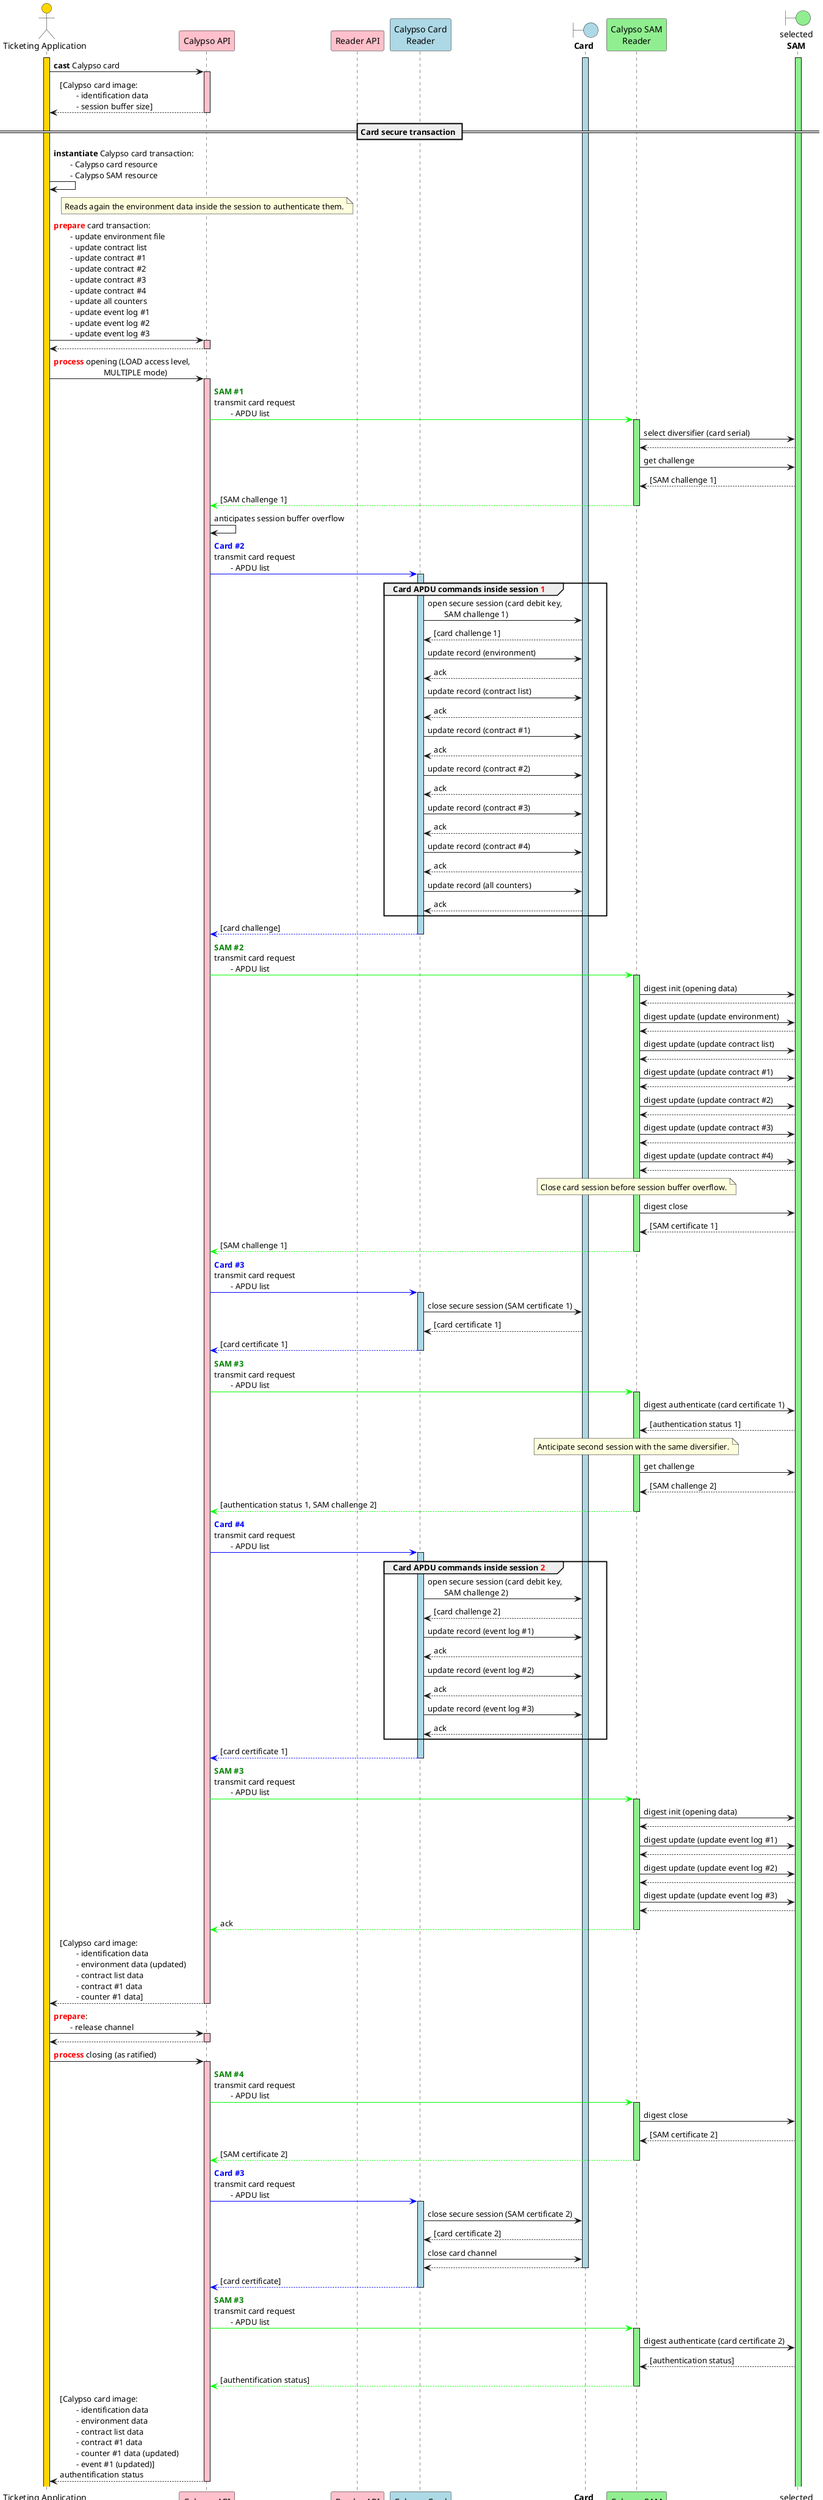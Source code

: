 @startuml

'skinparam ClassBorderColor #F1C40F
skinparam ClassBorderColor #D4AC0D
skinparam stereotypeABorderColor #A9DCDF
skinparam stereotypeIBorderColor #B4A7E5
skinparam stereotypeCBorderColor #ADD1B2
skinparam stereotypeEBorderColor #EB93DF
skinparam shadowing false

skinparam StateBorderColor #D4AC0D
skinparam ActivityBorderColor #D4AC0D

' Red
skinparam ClassBackgroundColor<<red>> #FDEDEC
skinparam ClassBorderColor<<red>> #E74C3C
hide <<red>> stereotype
' Purple
skinparam ClassBackgroundColor<<purple>> #F4ECF7
skinparam ClassBorderColor<<purple>> #8E44AD
hide <<purple>> stereotype
' blue
skinparam ClassBackgroundColor<<blue>> #EBF5FB
skinparam ClassBorderColor<<blue>> #3498DB
hide <<blue>> stereotype
' Green
skinparam ClassBackgroundColor<<green>> #EAFAF1
skinparam ClassBorderColor<<green>> #2ECC71
hide <<green>> stereotype

' Orange
skinparam ClassBackgroundColor<<orange>> #FDF2E9
skinparam ClassBorderColor<<orange>> #E67E22
hide <<orange>> stereotype

' Grey
skinparam ClassBackgroundColor<<grey>> #EAECEE
skinparam ClassBorderColor<<grey>> #2C3E50
hide <<grey>> stereotype

actor "Ticketing Application" as app #gold
participant "Calypso API" as capi #pink
participant "Reader API" as rapi #pink
participant "Calypso Card\nReader" as cardReader #lightBlue
boundary "**Card**" as card #lightBlue
participant "Calypso SAM\nReader" as samReader #lightGreen
boundary "selected\n**SAM**" as sam #lightGreen

activate app #gold
activate sam #lightGreen

activate card #lightBlue

app->capi: **cast** Calypso card
activate capi  #pink
capi-->app: [Calypso card image:\n\t- identification data\n\t- session buffer size]

deactivate capi

== Card secure transaction ==

app->app: **instantiate** Calypso card transaction:\n\t- Calypso card resource\n\t- Calypso SAM resource

note over capi
    Reads again the environment data inside the session to authenticate them.
end note

app->capi: <font color=red>**prepare**</font> card transaction:\n\t- update environment file\n\t- update contract list\n\t- update contract #1\n\t- update contract #2\n\t- update contract #3\n\t- update contract #4\n\t- update all counters\n\t- update event log #1\n\t- update event log #2\n\t- update event log #3
activate capi  #pink
capi-->app
deactivate capi

app->capi: <font color=red>**process**</font> opening (LOAD access level,\n\t\t\tMULTIPLE mode)
activate capi  #pink

capi-[#00FF00]>samReader: <font color=green>**SAM #1**<font color=red>\ntransmit card request\n\t- APDU list
activate samReader #lightGreen
samReader->sam: select diversifier (card serial)
sam-->samReader
samReader->sam: get challenge
sam-->samReader: [SAM challenge 1]
samReader-[#00FF00]->capi: [SAM challenge 1]
deactivate samReader

capi->capi: anticipates session buffer overflow

capi-[#0000FF]>cardReader: <font color=blue>**Card #2**</font>\ntransmit card request\n\t- APDU list
activate cardReader #lightBlue

group Card APDU commands inside session <font color=red>**1**</font>
    cardReader->card: open secure session (card debit key,\n\tSAM challenge 1)
    card-->cardReader: [card challenge 1]

    cardReader->card: update record (environment)
    card-->cardReader: ack
    cardReader->card: update record (contract list)
    card-->cardReader: ack
    cardReader->card: update record (contract #1)
    card-->cardReader: ack
    cardReader->card: update record (contract #2)
    card-->cardReader: ack
    cardReader->card: update record (contract #3)
    card-->cardReader: ack
    cardReader->card: update record (contract #4)
    card-->cardReader: ack
    cardReader->card: update record (all counters)
    card-->cardReader: ack
end

cardReader--[#0000FF]>capi: [card challenge]
deactivate cardReader

capi-[#00FF00]>samReader: <font color=green>**SAM #2**</font>\ntransmit card request\n\t- APDU list
activate samReader #lightGreen

samReader->sam: digest init (opening data)
sam-->samReader
samReader->sam: digest update (update environment)
sam-->samReader
samReader->sam: digest update (update contract list)
sam-->samReader
samReader->sam: digest update (update contract #1)
sam-->samReader
samReader->sam: digest update (update contract #2)
sam-->samReader
samReader->sam: digest update (update contract #3)
sam-->samReader
samReader->sam: digest update (update contract #4)
sam-->samReader

note over samReader
    Close card session before session buffer overflow.
end note

samReader->sam: digest close
sam-->samReader: [SAM certificate 1]
samReader-[#00FF00]->capi: [SAM challenge 1]
deactivate samReader


capi-[#0000FF]>cardReader: <font color=blue>**Card #3**</font>\ntransmit card request\n\t- APDU list
activate cardReader #lightBlue

cardReader->card: close secure session (SAM certificate 1)
card-->cardReader: [card certificate 1]

cardReader--[#0000FF]>capi: [card certificate 1]
deactivate cardReader


capi-[#00FF00]>samReader: <font color=green>**SAM #3**</font>\ntransmit card request\n\t- APDU list
activate samReader #lightGreen

samReader->sam: digest authenticate (card certificate 1)
sam-->samReader: [authentication status 1]
'samReader-[#00FF00]->capi: [authentication status]
'deactivate samReader
'capi-[#00FF00]>samReader: <font color=green>**SAM #4**</font>\ntransmit card request\n\t- APDU list
'activate samReader #lightGreen

note over samReader
    Anticipate second session with the same diversifier.
end note

samReader->sam: get challenge
sam-->samReader: [SAM challenge 2]
samReader-[#00FF00]->capi: [authentication status 1, SAM challenge 2]
deactivate samReader


capi-[#0000FF]>cardReader: <font color=blue>**Card #4**</font>\ntransmit card request\n\t- APDU list
activate cardReader #lightBlue

group Card APDU commands inside session <font color=red>**2**</font>
    cardReader->card: open secure session (card debit key,\n\tSAM challenge 2)
    card-->cardReader: [card challenge 2]
    cardReader->card: update record (event log #1)
    card-->cardReader: ack
    cardReader->card: update record (event log #2)
    card-->cardReader: ack
    cardReader->card: update record (event log #3)
    card-->cardReader: ack
end

cardReader--[#0000FF]>capi: [card certificate 1]
deactivate cardReader










capi-[#00FF00]>samReader: <font color=green>**SAM #3**</font>\ntransmit card request\n\t- APDU list
activate samReader #lightGreen

samReader->sam: digest init (opening data)
sam-->samReader
samReader->sam: digest update (update event log #1)
sam-->samReader
samReader->sam: digest update (update event log #2)
sam-->samReader
samReader->sam: digest update (update event log #3)
sam-->samReader

samReader-[#00FF00]->capi: ack
deactivate samReader








capi-->app: [Calypso card image:\n\t- identification data\n\t- environment data (updated)\n\t- contract list data\n\t- contract #1 data\n\t- counter #1 data]
deactivate capi

app->capi: <font color=red>**prepare**</font>:\n\t- release channel
activate capi  #pink

capi-->app
deactivate capi

app->capi: <font color=red>**process**</font> closing (as ratified)
activate capi  #pink

capi-[#00FF00]>samReader: <font color=green>**SAM #4**</font>\ntransmit card request\n\t- APDU list
activate samReader #lightGreen

samReader->sam: digest close
sam-->samReader: [SAM certificate 2]

samReader-[#00FF00]->capi: [SAM certificate 2]
deactivate samReader

capi-[#0000FF]>cardReader: <font color=blue>**Card #3**</font>\ntransmit card request\n\t- APDU list
activate cardReader #lightBlue

cardReader->card: close secure session (SAM certificate 2)
card-->cardReader: [card certificate 2]
cardReader->card: close card channel
card-->cardReader
deactivate card

cardReader-[#0000FF]->capi: [card certificate]
deactivate cardReader

capi-[#00FF00]>samReader: <font color=green>**SAM #3**</font>\ntransmit card request\n\t- APDU list
activate samReader #lightGreen
samReader->sam: digest authenticate (card certificate 2)
sam-->samReader: [authentication status]

samReader-[#00FF00]->capi: [authentification status]
deactivate samReader

capi-->app: [Calypso card image:\n\t- identification data\n\t- environment data\n\t- contract list data\n\t- contract #1 data\n\t- counter #1 data (updated)\n\t- event #1 (updated)]\nauthentification status
deactivate capi
@enduml